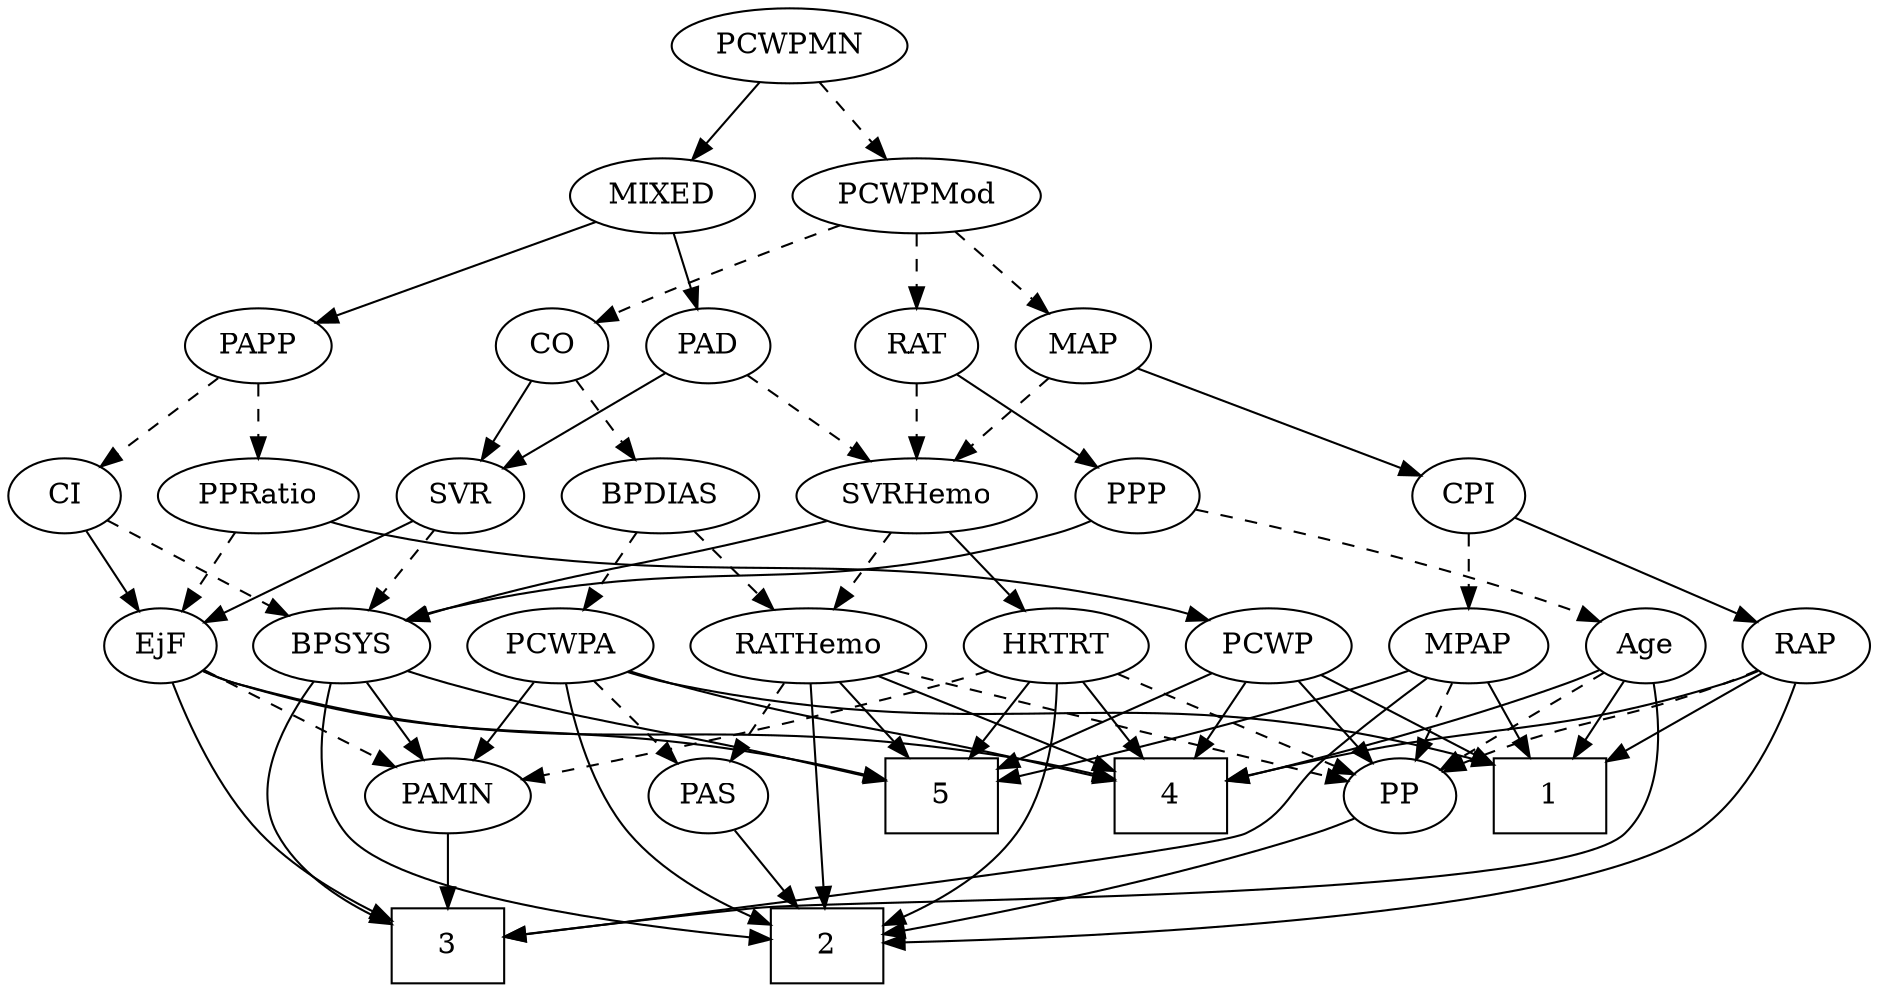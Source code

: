 strict digraph {
	graph [bb="0,0,823.95,468"];
	node [label="\N"];
	1	[height=0.5,
		pos="703,90",
		shape=box,
		width=0.75];
	2	[height=0.5,
		pos="356,18",
		shape=box,
		width=0.75];
	3	[height=0.5,
		pos="182,18",
		shape=box,
		width=0.75];
	4	[height=0.5,
		pos="521,90",
		shape=box,
		width=0.75];
	5	[height=0.5,
		pos="411,90",
		shape=box,
		width=0.75];
	Age	[height=0.5,
		pos="723,162",
		width=0.75];
	Age -> 1	[pos="e,707.94,108.28 718.16,144.05 715.93,136.26 713.23,126.82 710.74,118.08",
		style=solid];
	Age -> 3	[pos="e,209.2,22.651 732.93,144.97 743.76,125.23 757.26,91.894 739,72 707.4,37.574 366.47,40.857 320,36 285.83,32.429 247,27.574 219.26,\
23.967",
		style=solid];
	Age -> 4	[pos="e,548.12,98.463 701.88,150.46 697.05,148.2 691.89,145.92 687,144 643.51,126.87 592.04,111.11 558.07,101.31",
		style=solid];
	PP	[height=0.5,
		pos="631,90",
		width=0.75];
	Age -> PP	[pos="e,648.23,104.11 705.7,147.83 691.82,137.27 672.14,122.3 656.46,110.37",
		style=dashed];
	EjF	[height=0.5,
		pos="66,162",
		width=0.75];
	EjF -> 3	[pos="e,154.85,29.759 68.211,143.94 71.449,124.69 79.052,93.313 96,72 108.99,55.669 128.48,43.071 145.62,34.262",
		style=solid];
	EjF -> 4	[pos="e,493.75,98.097 86.48,149.88 91.438,147.6 96.808,145.45 102,144 250.47,102.5 294.93,133.31 447,108 459.07,105.99 472.11,103.21 483.84,\
100.47",
		style=solid];
	EjF -> 5	[pos="e,383.69,97.781 86.533,150.06 91.488,147.77 96.844,145.58 102,144 203.05,113.12 233.22,127.84 337,108 349.02,105.7 362.05,102.84 \
373.78,100.12",
		style=solid];
	PAMN	[height=0.5,
		pos="182,90",
		width=1.011];
	EjF -> PAMN	[pos="e,159.74,104.43 85.416,149.28 103.28,138.5 130.09,122.33 150.93,109.75",
		style=dashed];
	RAP	[height=0.5,
		pos="796,162",
		width=0.77632];
	RAP -> 1	[pos="e,725.69,108.08 778.51,147.83 766.02,138.43 748.87,125.53 734.08,114.39",
		style=solid];
	RAP -> 2	[pos="e,383.19,18.666 796.64,143.67 796.36,123.26 792.51,89.879 772,72 715.98,23.157 484.72,18.511 393.37,18.631",
		style=solid];
	RAP -> 4	[pos="e,548.05,97.28 774.4,150.14 769.42,147.9 764.09,145.71 759,144 688.24,120.29 667.81,124.35 595,108 582.96,105.3 569.84,102.3 558.03,\
99.581",
		style=solid];
	RAP -> PP	[pos="e,652.21,101.31 774.18,150.72 769.21,148.45 763.94,146.1 759,144 718.59,126.83 707.32,125.38 667,108 665.19,107.22 663.34,106.4 \
661.48,105.57",
		style=dashed];
	MIXED	[height=0.5,
		pos="286,378",
		width=1.1193];
	PAD	[height=0.5,
		pos="304,306",
		width=0.79437];
	MIXED -> PAD	[pos="e,299.56,324.28 290.36,360.05 292.36,352.26 294.79,342.82 297.04,334.08",
		style=solid];
	PAPP	[height=0.5,
		pos="112,306",
		width=0.88464];
	MIXED -> PAPP	[pos="e,137.26,317.16 256.88,365.28 226.54,353.08 179.02,333.96 146.75,320.98",
		style=solid];
	MPAP	[height=0.5,
		pos="643,162",
		width=0.97491];
	MPAP -> 1	[pos="e,688.18,108.29 656.61,145.12 663.96,136.54 673.2,125.77 681.5,116.09",
		style=solid];
	MPAP -> 3	[pos="e,209.16,22.347 628.87,145.3 606.82,120.98 565.85,76.514 557,72 542,64.353 310.88,35.006 219.13,23.585",
		style=solid];
	MPAP -> 5	[pos="e,438.02,97.763 616.15,150.17 610.52,148.02 604.59,145.86 599,144 547.24,126.75 486.29,110.25 448.14,100.37",
		style=solid];
	MPAP -> PP	[pos="e,633.96,108.28 640.1,144.05 638.77,136.35 637.18,127.03 635.69,118.36",
		style=dashed];
	BPSYS	[height=0.5,
		pos="149,162",
		width=1.0471];
	BPSYS -> 2	[pos="e,328.64,21.488 140.14,144.32 131.16,124.86 120.71,92.707 137,72 159.2,43.782 262.18,28.78 318.66,22.55",
		style=solid];
	BPSYS -> 3	[pos="e,154.69,29.49 130.96,145.83 120.93,136.17 109.41,122.73 104,108 98.484,92.981 96.513,86.14 104,72 112.9,55.188 129.79,42.719 145.59,\
34.114",
		style=solid];
	BPSYS -> 5	[pos="e,383.9,97.245 177.54,149.88 183.28,147.81 189.3,145.75 195,144 228.23,133.82 321.52,111.75 373.98,99.548",
		style=solid];
	BPSYS -> PAMN	[pos="e,174.09,107.79 156.99,144.05 160.8,135.97 165.44,126.12 169.69,117.11",
		style=solid];
	SVR	[height=0.5,
		pos="198,234",
		width=0.77632];
	PAD -> SVR	[pos="e,216.79,247.41 285.05,292.49 268.39,281.49 243.96,265.35 225.21,252.97",
		style=solid];
	SVRHemo	[height=0.5,
		pos="396,234",
		width=1.3902];
	PAD -> SVRHemo	[pos="e,375.42,250.65 321.74,291.5 334.57,281.74 352.19,268.33 367.05,257.02",
		style=dashed];
	CO	[height=0.5,
		pos="230,306",
		width=0.75];
	CO -> SVR	[pos="e,205.53,251.47 222.42,288.41 218.63,280.13 213.97,269.92 209.73,260.66",
		style=solid];
	BPDIAS	[height=0.5,
		pos="286,234",
		width=1.1735];
	CO -> BPDIAS	[pos="e,272.7,251.63 242.15,289.81 249.19,281.02 258.22,269.73 266.25,259.69",
		style=dashed];
	PAS	[height=0.5,
		pos="301,90",
		width=0.75];
	PAS -> 2	[pos="e,342.54,36.127 312.93,73.811 319.75,65.141 328.46,54.052 336.26,44.12",
		style=solid];
	PAMN -> 3	[pos="e,182,36.104 182,71.697 182,63.983 182,54.712 182,46.112",
		style=solid];
	RATHemo	[height=0.5,
		pos="355,162",
		width=1.3721];
	RATHemo -> 2	[pos="e,355.88,36.189 355.12,143.87 355.29,119.67 355.6,75.211 355.81,46.393",
		style=solid];
	RATHemo -> 4	[pos="e,493.77,102.48 386.22,147.83 414.07,136.09 454.86,118.89 484.26,106.49",
		style=solid];
	RATHemo -> 5	[pos="e,397.04,108.45 368.27,144.41 374.98,136.03 383.25,125.68 390.73,116.33",
		style=solid];
	RATHemo -> PAS	[pos="e,312.97,106.51 342.2,144.41 335.35,135.53 326.8,124.44 319.26,114.67",
		style=dashed];
	RATHemo -> PP	[pos="e,605.73,96.741 391.75,149.95 398.78,147.91 406.11,145.85 413,144 477.13,126.82 552.5,109.02 595.72,99.044",
		style=dashed];
	CPI	[height=0.5,
		pos="643,234",
		width=0.75];
	CPI -> RAP	[pos="e,773.7,173.26 664.81,223.05 688.13,212.41 726.19,195.03 759,180 760.78,179.18 762.61,178.34 764.46,177.5",
		style=solid];
	CPI -> MPAP	[pos="e,643,180.1 643,215.7 643,207.98 643,198.71 643,190.11",
		style=dashed];
	RAT	[height=0.5,
		pos="396,306",
		width=0.75827];
	RAT -> SVRHemo	[pos="e,396,252.1 396,287.7 396,279.98 396,270.71 396,262.11",
		style=dashed];
	PPP	[height=0.5,
		pos="491,234",
		width=0.75];
	RAT -> PPP	[pos="e,473.53,247.87 413.87,291.83 428.42,281.11 449.16,265.83 465.47,253.82",
		style=solid];
	SVR -> EjF	[pos="e,86.384,173.81 177.08,221.91 155.04,210.22 120.14,191.71 95.344,178.56",
		style=solid];
	SVR -> BPSYS	[pos="e,160.41,179.31 186.88,217.12 180.77,208.38 173.05,197.35 166.17,187.54",
		style=dashed];
	PCWPMod	[height=0.5,
		pos="396,378",
		width=1.4443];
	PCWPMod -> CO	[pos="e,251.23,317.26 362.94,364.09 336.54,353.65 298.69,338.37 266,324 264.2,323.21 262.35,322.38 260.49,321.54",
		style=dashed];
	PCWPMod -> RAT	[pos="e,396,324.1 396,359.7 396,351.98 396,342.71 396,334.11",
		style=dashed];
	MAP	[height=0.5,
		pos="472,306",
		width=0.84854];
	PCWPMod -> MAP	[pos="e,456.28,321.48 413.63,360.76 424.1,351.12 437.51,338.77 448.83,328.34",
		style=dashed];
	PCWPA	[height=0.5,
		pos="246,162",
		width=1.1555];
	PCWPA -> 1	[pos="e,675.86,105 276.44,149.62 283.13,147.46 290.24,145.44 297,144 455.46,110.33 505.76,150.3 666.14,107.65",
		style=solid];
	PCWPA -> 2	[pos="e,328.71,27.973 245.68,143.96 246.15,124.73 249.52,93.369 265,72 278.4,53.507 300.38,40.443 319.39,31.913",
		style=solid];
	PCWPA -> 4	[pos="e,493.81,97.29 277.42,150.04 283.86,147.93 290.63,145.81 297,144 314.86,138.92 424.84,113.29 483.77,99.616",
		style=solid];
	PCWPA -> PAS	[pos="e,289.07,106.19 258.76,144.76 265.9,135.68 274.92,124.19 282.79,114.18",
		style=dashed];
	PCWPA -> PAMN	[pos="e,196.47,106.82 231.48,145.12 223.13,135.99 212.5,124.36 203.23,114.22",
		style=solid];
	PCWPMN	[height=0.5,
		pos="341,450",
		width=1.3902];
	PCWPMN -> MIXED	[pos="e,298.94,395.47 327.97,432.41 321.18,423.78 312.76,413.06 305.25,403.5",
		style=solid];
	PCWPMN -> PCWPMod	[pos="e,383.06,395.47 354.03,432.41 360.82,423.78 369.24,413.06 376.75,403.5",
		style=dashed];
	SVRHemo -> BPSYS	[pos="e,177.55,174.08 358.6,222.03 351.44,219.98 344,217.89 337,216 274.16,198.98 257.18,199.31 195,180 192.42,179.2 189.77,178.34 187.12,\
177.44",
		style=solid];
	SVRHemo -> RATHemo	[pos="e,364.83,179.79 386.08,216.05 381.24,207.8 375.33,197.7 369.96,188.54",
		style=dashed];
	HRTRT	[height=0.5,
		pos="462,162",
		width=1.1013];
	SVRHemo -> HRTRT	[pos="e,446.78,179.15 411.31,216.76 419.8,207.75 430.52,196.39 439.91,186.43",
		style=solid];
	BPDIAS -> RATHemo	[pos="e,338.93,179.31 301.66,217.12 310.53,208.12 321.8,196.68 331.69,186.65",
		style=dashed];
	BPDIAS -> PCWPA	[pos="e,255.69,179.96 276.52,216.41 271.81,208.16 266.01,198.01 260.73,188.78",
		style=dashed];
	MAP -> CPI	[pos="e,620.45,244.23 496.5,294.97 526.68,282.62 578,261.61 611.19,248.02",
		style=solid];
	MAP -> SVRHemo	[pos="e,413.32,250.95 456.25,290.5 446.08,281.13 432.62,268.73 421,258.03",
		style=dashed];
	PP -> 2	[pos="e,383.07,23.58 609.13,79.123 603.01,76.586 596.32,74.008 590,72 521.73,50.289 439.57,33.828 393,25.362",
		style=solid];
	PPP -> Age	[pos="e,701.95,173.7 516.51,227.62 554.34,219.31 627.29,201.97 687,180 688.85,179.32 690.73,178.58 692.62,177.8",
		style=dashed];
	PPP -> BPSYS	[pos="e,176.92,174.41 470.48,222 465.53,219.72 460.17,217.54 455,216 343.19,182.71 308.15,208.39 195,180 192.21,179.3 189.36,178.49 186.51,\
177.61",
		style=solid];
	PPRatio	[height=0.5,
		pos="112,234",
		width=1.1013];
	PPRatio -> EjF	[pos="e,76.506,178.99 101.1,216.41 95.403,207.74 88.324,196.97 82.018,187.38",
		style=dashed];
	PCWP	[height=0.5,
		pos="555,162",
		width=0.97491];
	PPRatio -> PCWP	[pos="e,528.84,174.41 141.22,221.63 147.66,219.47 154.49,217.44 161,216 313.67,182.15 358.94,216.5 511,180 513.67,179.36 516.4,178.59 \
519.12,177.75",
		style=solid];
	PCWP -> 1	[pos="e,675.76,103.88 580.11,149.13 603.86,137.89 639.78,120.9 666.66,108.19",
		style=solid];
	PCWP -> 4	[pos="e,529.47,108.45 546.94,144.41 543.04,136.37 538.25,126.51 533.86,117.47",
		style=solid];
	PCWP -> 5	[pos="e,438.12,104.18 530.25,148.97 507.4,137.86 473.19,121.23 447.26,108.63",
		style=solid];
	PCWP -> PP	[pos="e,615.83,104.97 571.49,145.81 582.31,135.85 596.59,122.7 608.45,111.77",
		style=solid];
	CI	[height=0.5,
		pos="27,234",
		width=0.75];
	CI -> EjF	[pos="e,57.004,179.15 36.045,216.76 40.82,208.19 46.782,197.49 52.127,187.9",
		style=solid];
	CI -> BPSYS	[pos="e,125.8,176.31 46.873,221.6 65.863,210.7 94.807,194.09 117.04,181.34",
		style=dashed];
	PAPP -> PPRatio	[pos="e,112,252.1 112,287.7 112,279.98 112,270.71 112,262.11",
		style=dashed];
	PAPP -> CI	[pos="e,43.31,248.43 94.799,290.83 82.228,280.48 65.014,266.31 51.077,254.83",
		style=dashed];
	HRTRT -> 2	[pos="e,383.13,27.622 463.23,143.67 463.71,124.46 461.8,93.391 447,72 433.92,53.092 411.73,39.971 392.54,31.514",
		style=solid];
	HRTRT -> 4	[pos="e,506.57,108.12 475.68,144.76 482.92,136.18 491.95,125.46 500.05,115.86",
		style=solid];
	HRTRT -> 5	[pos="e,423.48,108.12 450.17,144.76 444.04,136.35 436.42,125.89 429.53,116.44",
		style=solid];
	HRTRT -> PAMN	[pos="e,214.8,98.066 432.1,150.05 425.83,147.92 419.23,145.79 413,144 378.1,133.97 281.5,112.58 224.89,100.26",
		style=dashed];
	HRTRT -> PP	[pos="e,608.57,100.29 490.29,149.28 520.3,136.85 567.64,117.25 598.99,104.26",
		style=dashed];
}
